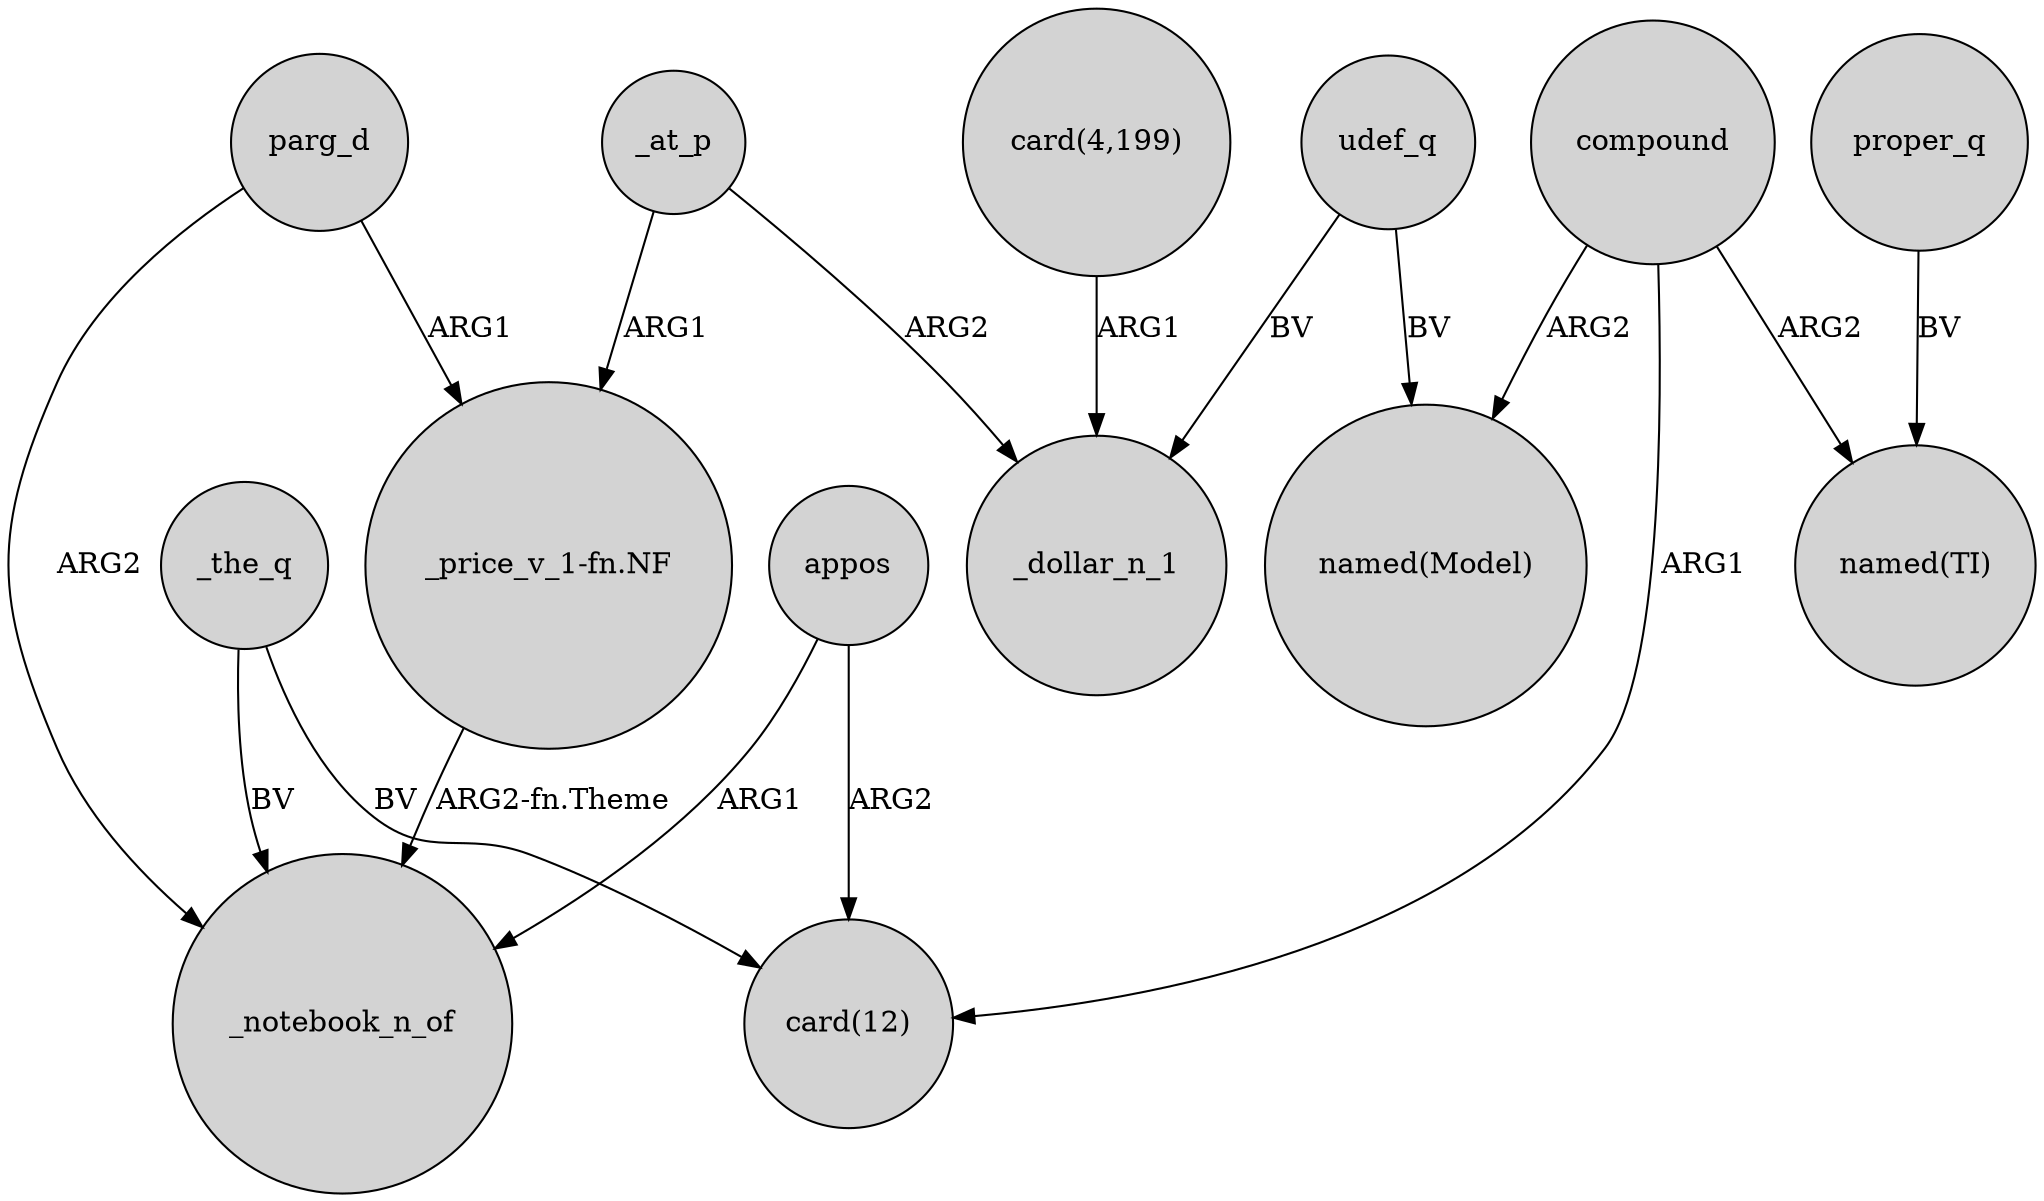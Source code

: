 digraph {
	node [shape=circle style=filled]
	compound -> "card(12)" [label=ARG1]
	"card(4,199)" -> _dollar_n_1 [label=ARG1]
	"_price_v_1-fn.NF" -> _notebook_n_of [label="ARG2-fn.Theme"]
	proper_q -> "named(TI)" [label=BV]
	_at_p -> _dollar_n_1 [label=ARG2]
	compound -> "named(Model)" [label=ARG2]
	appos -> _notebook_n_of [label=ARG1]
	compound -> "named(TI)" [label=ARG2]
	udef_q -> "named(Model)" [label=BV]
	parg_d -> "_price_v_1-fn.NF" [label=ARG1]
	_the_q -> "card(12)" [label=BV]
	_the_q -> _notebook_n_of [label=BV]
	_at_p -> "_price_v_1-fn.NF" [label=ARG1]
	parg_d -> _notebook_n_of [label=ARG2]
	udef_q -> _dollar_n_1 [label=BV]
	appos -> "card(12)" [label=ARG2]
}
